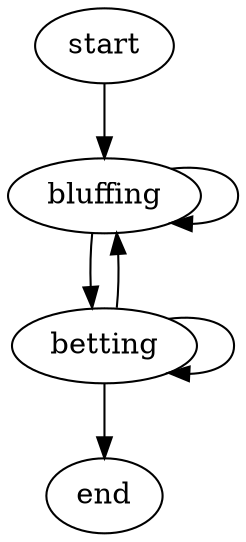 digraph matchfsa{
	bluffing;
	betting;
	start->bluffing;
	bluffing->bluffing;
	bluffing->betting;
	betting->betting;
	betting->bluffing;
	betting->end;
}
